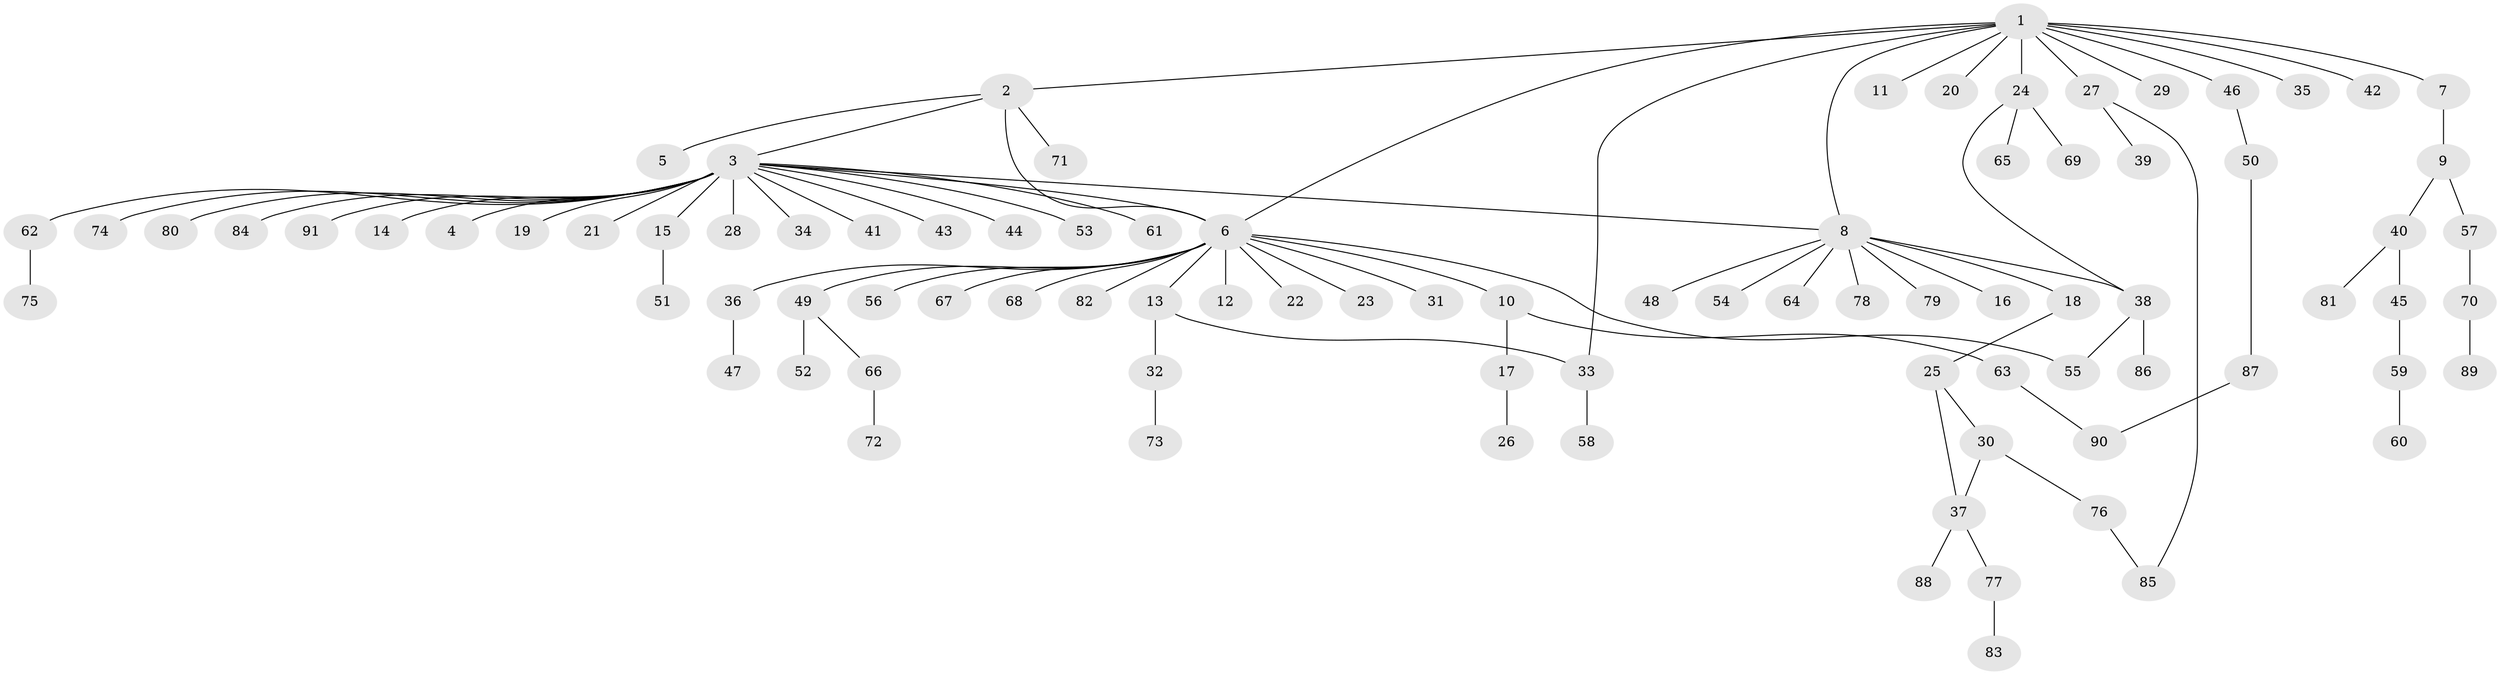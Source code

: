 // coarse degree distribution, {20: 0.037037037037037035, 9: 0.037037037037037035, 1: 0.7777777777777778, 2: 0.14814814814814814}
// Generated by graph-tools (version 1.1) at 2025/18/03/04/25 18:18:01]
// undirected, 91 vertices, 99 edges
graph export_dot {
graph [start="1"]
  node [color=gray90,style=filled];
  1;
  2;
  3;
  4;
  5;
  6;
  7;
  8;
  9;
  10;
  11;
  12;
  13;
  14;
  15;
  16;
  17;
  18;
  19;
  20;
  21;
  22;
  23;
  24;
  25;
  26;
  27;
  28;
  29;
  30;
  31;
  32;
  33;
  34;
  35;
  36;
  37;
  38;
  39;
  40;
  41;
  42;
  43;
  44;
  45;
  46;
  47;
  48;
  49;
  50;
  51;
  52;
  53;
  54;
  55;
  56;
  57;
  58;
  59;
  60;
  61;
  62;
  63;
  64;
  65;
  66;
  67;
  68;
  69;
  70;
  71;
  72;
  73;
  74;
  75;
  76;
  77;
  78;
  79;
  80;
  81;
  82;
  83;
  84;
  85;
  86;
  87;
  88;
  89;
  90;
  91;
  1 -- 2;
  1 -- 6;
  1 -- 7;
  1 -- 8;
  1 -- 11;
  1 -- 20;
  1 -- 24;
  1 -- 27;
  1 -- 29;
  1 -- 33;
  1 -- 35;
  1 -- 42;
  1 -- 46;
  2 -- 3;
  2 -- 5;
  2 -- 6;
  2 -- 71;
  3 -- 4;
  3 -- 6;
  3 -- 8;
  3 -- 14;
  3 -- 15;
  3 -- 19;
  3 -- 21;
  3 -- 28;
  3 -- 34;
  3 -- 41;
  3 -- 43;
  3 -- 44;
  3 -- 53;
  3 -- 61;
  3 -- 62;
  3 -- 74;
  3 -- 80;
  3 -- 84;
  3 -- 91;
  6 -- 10;
  6 -- 12;
  6 -- 13;
  6 -- 22;
  6 -- 23;
  6 -- 31;
  6 -- 36;
  6 -- 49;
  6 -- 55;
  6 -- 56;
  6 -- 67;
  6 -- 68;
  6 -- 82;
  7 -- 9;
  8 -- 16;
  8 -- 18;
  8 -- 38;
  8 -- 48;
  8 -- 54;
  8 -- 64;
  8 -- 78;
  8 -- 79;
  9 -- 40;
  9 -- 57;
  10 -- 17;
  10 -- 63;
  13 -- 32;
  13 -- 33;
  15 -- 51;
  17 -- 26;
  18 -- 25;
  24 -- 38;
  24 -- 65;
  24 -- 69;
  25 -- 30;
  25 -- 37;
  27 -- 39;
  27 -- 85;
  30 -- 37;
  30 -- 76;
  32 -- 73;
  33 -- 58;
  36 -- 47;
  37 -- 77;
  37 -- 88;
  38 -- 55;
  38 -- 86;
  40 -- 45;
  40 -- 81;
  45 -- 59;
  46 -- 50;
  49 -- 52;
  49 -- 66;
  50 -- 87;
  57 -- 70;
  59 -- 60;
  62 -- 75;
  63 -- 90;
  66 -- 72;
  70 -- 89;
  76 -- 85;
  77 -- 83;
  87 -- 90;
}
